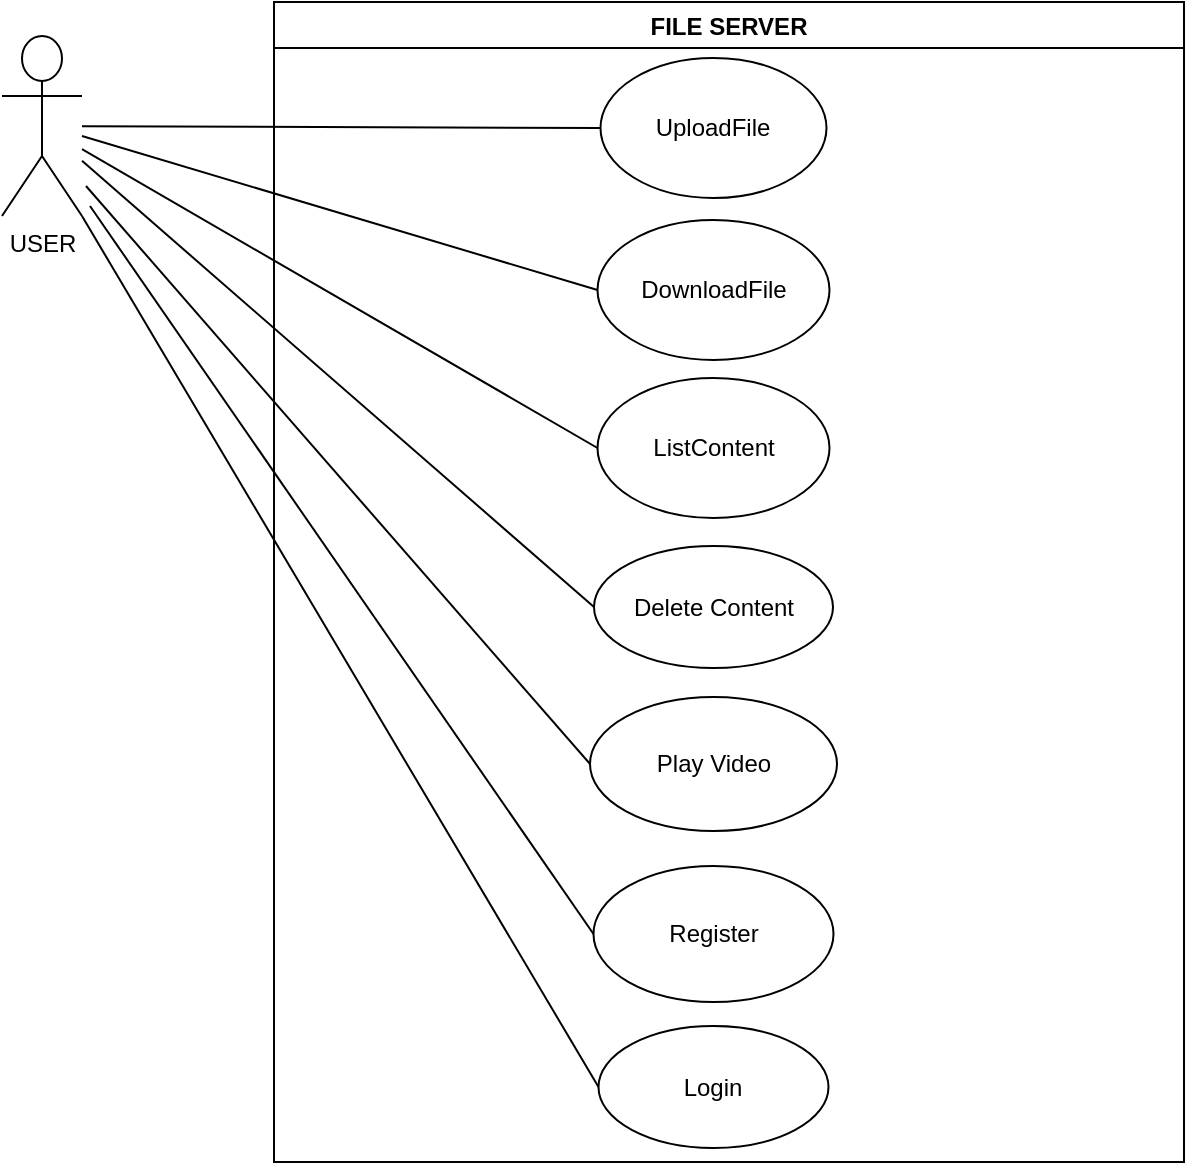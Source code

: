 <mxfile version="19.0.3" type="device" pages="4"><diagram id="EeJBIhjkBegoqjSQ6YEp" name="Use-case"><mxGraphModel dx="1344" dy="905" grid="0" gridSize="10" guides="1" tooltips="1" connect="1" arrows="1" fold="1" page="1" pageScale="1" pageWidth="827" pageHeight="1169" math="0" shadow="0"><root><mxCell id="0"/><mxCell id="1" parent="0"/><mxCell id="uM8WP2paJlvYeDujFQzd-6" value="FILE SERVER" style="swimlane;startSize=23;" parent="1" vertex="1"><mxGeometry x="204" y="171" width="455" height="580" as="geometry"/></mxCell><mxCell id="uM8WP2paJlvYeDujFQzd-2" value="UploadFile" style="ellipse;whiteSpace=wrap;html=1;" parent="uM8WP2paJlvYeDujFQzd-6" vertex="1"><mxGeometry x="163.25" y="28" width="113" height="70" as="geometry"/></mxCell><mxCell id="uM8WP2paJlvYeDujFQzd-4" value="ListContent" style="ellipse;whiteSpace=wrap;html=1;" parent="uM8WP2paJlvYeDujFQzd-6" vertex="1"><mxGeometry x="161.75" y="188" width="116" height="70" as="geometry"/></mxCell><mxCell id="5d1Lx1yHzE0QkXB0T-Az-1" value="Register" style="ellipse;whiteSpace=wrap;html=1;" parent="uM8WP2paJlvYeDujFQzd-6" vertex="1"><mxGeometry x="159.75" y="432" width="120" height="68" as="geometry"/></mxCell><mxCell id="5d1Lx1yHzE0QkXB0T-Az-2" value="Login" style="ellipse;whiteSpace=wrap;html=1;" parent="uM8WP2paJlvYeDujFQzd-6" vertex="1"><mxGeometry x="162.25" y="512" width="115" height="61" as="geometry"/></mxCell><mxCell id="uM8WP2paJlvYeDujFQzd-3" value="DownloadFile" style="ellipse;whiteSpace=wrap;html=1;" parent="uM8WP2paJlvYeDujFQzd-6" vertex="1"><mxGeometry x="161.75" y="109" width="116" height="70" as="geometry"/></mxCell><mxCell id="xj1HWLvAi2HjlQpmw6iJ-1" value="Delete Content" style="ellipse;whiteSpace=wrap;html=1;" parent="uM8WP2paJlvYeDujFQzd-6" vertex="1"><mxGeometry x="160" y="272" width="119.5" height="61" as="geometry"/></mxCell><mxCell id="0WSmdgTBMH_nV93c2GDQ-1" value="Play Video" style="ellipse;whiteSpace=wrap;html=1;" vertex="1" parent="uM8WP2paJlvYeDujFQzd-6"><mxGeometry x="158" y="347.5" width="123.5" height="67" as="geometry"/></mxCell><mxCell id="uM8WP2paJlvYeDujFQzd-7" value="USER" style="shape=umlActor;verticalLabelPosition=bottom;verticalAlign=top;html=1;outlineConnect=0;" parent="1" vertex="1"><mxGeometry x="68" y="188" width="40" height="90" as="geometry"/></mxCell><mxCell id="uM8WP2paJlvYeDujFQzd-8" value="" style="endArrow=none;html=1;rounded=0;entryX=0;entryY=0.5;entryDx=0;entryDy=0;" parent="1" source="uM8WP2paJlvYeDujFQzd-7" target="uM8WP2paJlvYeDujFQzd-2" edge="1"><mxGeometry width="50" height="50" relative="1" as="geometry"><mxPoint x="488" y="498" as="sourcePoint"/><mxPoint x="258" y="238" as="targetPoint"/></mxGeometry></mxCell><mxCell id="uM8WP2paJlvYeDujFQzd-9" value="" style="endArrow=none;html=1;rounded=0;entryX=0;entryY=0.5;entryDx=0;entryDy=0;" parent="1" target="uM8WP2paJlvYeDujFQzd-3" edge="1"><mxGeometry width="50" height="50" relative="1" as="geometry"><mxPoint x="108" y="238" as="sourcePoint"/><mxPoint x="538" y="448" as="targetPoint"/></mxGeometry></mxCell><mxCell id="uM8WP2paJlvYeDujFQzd-10" value="" style="endArrow=none;html=1;rounded=0;entryX=0;entryY=0.5;entryDx=0;entryDy=0;" parent="1" source="uM8WP2paJlvYeDujFQzd-7" target="uM8WP2paJlvYeDujFQzd-4" edge="1"><mxGeometry width="50" height="50" relative="1" as="geometry"><mxPoint x="488" y="498" as="sourcePoint"/><mxPoint x="538" y="448" as="targetPoint"/></mxGeometry></mxCell><mxCell id="jVTOp1nCeGpX_ZJLZRJU-1" value="" style="endArrow=none;html=1;rounded=0;entryX=0;entryY=0.5;entryDx=0;entryDy=0;" edge="1" parent="1" target="5d1Lx1yHzE0QkXB0T-Az-1"><mxGeometry width="50" height="50" relative="1" as="geometry"><mxPoint x="112" y="273" as="sourcePoint"/><mxPoint x="335" y="275" as="targetPoint"/></mxGeometry></mxCell><mxCell id="jVTOp1nCeGpX_ZJLZRJU-2" value="" style="endArrow=none;html=1;rounded=0;entryX=0;entryY=0.5;entryDx=0;entryDy=0;exitX=1;exitY=1;exitDx=0;exitDy=0;exitPerimeter=0;" edge="1" parent="1" source="uM8WP2paJlvYeDujFQzd-7" target="5d1Lx1yHzE0QkXB0T-Az-2"><mxGeometry width="50" height="50" relative="1" as="geometry"><mxPoint x="285" y="325" as="sourcePoint"/><mxPoint x="335" y="275" as="targetPoint"/></mxGeometry></mxCell><mxCell id="0WSmdgTBMH_nV93c2GDQ-2" value="" style="endArrow=none;html=1;rounded=0;exitX=0;exitY=0.5;exitDx=0;exitDy=0;" edge="1" parent="1" source="xj1HWLvAi2HjlQpmw6iJ-1" target="uM8WP2paJlvYeDujFQzd-7"><mxGeometry width="50" height="50" relative="1" as="geometry"><mxPoint x="387" y="571" as="sourcePoint"/><mxPoint x="437" y="521" as="targetPoint"/></mxGeometry></mxCell><mxCell id="0WSmdgTBMH_nV93c2GDQ-3" value="" style="endArrow=none;html=1;rounded=0;exitX=0;exitY=0.5;exitDx=0;exitDy=0;" edge="1" parent="1" source="0WSmdgTBMH_nV93c2GDQ-1"><mxGeometry width="50" height="50" relative="1" as="geometry"><mxPoint x="387" y="571" as="sourcePoint"/><mxPoint x="110" y="263" as="targetPoint"/></mxGeometry></mxCell></root></mxGraphModel></diagram><diagram id="G1uWt9WrHVmxkfWjM1ZV" name="Architecture"><mxGraphModel dx="996" dy="670" grid="1" gridSize="1" guides="1" tooltips="1" connect="1" arrows="1" fold="1" page="1" pageScale="1" pageWidth="827" pageHeight="1169" math="0" shadow="0"><root><mxCell id="0"/><mxCell id="1" parent="0"/><mxCell id="I7kYE-5e9qQktzF4u_Sr-1" value="UploadFile&#10;Controller" style="shape=module;align=left;spacingLeft=20;align=center;verticalAlign=top;" parent="1" vertex="1"><mxGeometry x="703" y="319" width="100" height="50" as="geometry"/></mxCell><mxCell id="I7kYE-5e9qQktzF4u_Sr-2" value="DownloadFile&#10;Controller&#10;" style="shape=module;align=left;spacingLeft=20;align=center;verticalAlign=top;" parent="1" vertex="1"><mxGeometry x="700.5" y="389" width="105" height="50" as="geometry"/></mxCell><mxCell id="I7kYE-5e9qQktzF4u_Sr-3" value="UploadFile" style="shape=module;align=left;spacingLeft=20;align=center;verticalAlign=top;" parent="1" vertex="1"><mxGeometry x="238" y="320" width="100" height="50" as="geometry"/></mxCell><mxCell id="I7kYE-5e9qQktzF4u_Sr-5" value="File&#10;Repository" style="shape=module;align=left;spacingLeft=20;align=center;verticalAlign=top;" parent="1" vertex="1"><mxGeometry x="484" y="368" width="100" height="61" as="geometry"/></mxCell><mxCell id="I7kYE-5e9qQktzF4u_Sr-10" value="" style="endArrow=open;html=1;rounded=0;entryX=0.102;entryY=0.819;entryDx=0;entryDy=0;entryPerimeter=0;exitX=1;exitY=0.75;exitDx=0;exitDy=0;endFill=0;" parent="1" source="I7kYE-5e9qQktzF4u_Sr-3" target="I7kYE-5e9qQktzF4u_Sr-5" edge="1"><mxGeometry width="50" height="50" relative="1" as="geometry"><mxPoint x="220" y="530" as="sourcePoint"/><mxPoint x="270" y="480" as="targetPoint"/><Array as="points"><mxPoint x="405" y="357"/><mxPoint x="405" y="371"/><mxPoint x="405" y="418"/></Array></mxGeometry></mxCell><mxCell id="I7kYE-5e9qQktzF4u_Sr-11" value="" style="endArrow=open;html=1;rounded=0;endFill=0;exitX=1.003;exitY=0.609;exitDx=0;exitDy=0;exitPerimeter=0;entryX=0.098;entryY=0.817;entryDx=0;entryDy=0;entryPerimeter=0;" parent="1" edge="1" target="I7kYE-5e9qQktzF4u_Sr-5" source="I7kYE-5e9qQktzF4u_Sr-4"><mxGeometry width="50" height="50" relative="1" as="geometry"><mxPoint x="384" y="440" as="sourcePoint"/><mxPoint x="435" y="414" as="targetPoint"/><Array as="points"><mxPoint x="405" y="440"/><mxPoint x="405" y="418"/></Array></mxGeometry></mxCell><mxCell id="I7kYE-5e9qQktzF4u_Sr-12" value="FileStorage" style="shape=module;align=left;spacingLeft=20;align=center;verticalAlign=top;" parent="1" vertex="1"><mxGeometry x="71" y="320" width="100" height="50" as="geometry"/></mxCell><mxCell id="I7kYE-5e9qQktzF4u_Sr-22" value="" style="endArrow=open;html=1;rounded=0;entryX=1;entryY=0.5;entryDx=0;entryDy=0;endFill=0;" parent="1" source="I7kYE-5e9qQktzF4u_Sr-1" target="I7kYE-5e9qQktzF4u_Sr-3" edge="1"><mxGeometry width="50" height="50" relative="1" as="geometry"><mxPoint x="507" y="233" as="sourcePoint"/><mxPoint x="557" y="183" as="targetPoint"/></mxGeometry></mxCell><mxCell id="I7kYE-5e9qQktzF4u_Sr-23" value="" style="endArrow=open;html=1;rounded=0;endFill=0;entryX=1;entryY=0.5;entryDx=0;entryDy=0;" parent="1" source="I7kYE-5e9qQktzF4u_Sr-3" edge="1" target="I7kYE-5e9qQktzF4u_Sr-12"><mxGeometry width="50" height="50" relative="1" as="geometry"><mxPoint x="246" y="272" as="sourcePoint"/><mxPoint x="183" y="345" as="targetPoint"/></mxGeometry></mxCell><mxCell id="I7kYE-5e9qQktzF4u_Sr-29" value="" style="endArrow=open;html=1;rounded=0;exitX=0.013;exitY=0.429;exitDx=0;exitDy=0;exitPerimeter=0;endFill=0;entryX=1;entryY=0.5;entryDx=0;entryDy=0;" parent="1" source="I7kYE-5e9qQktzF4u_Sr-4" edge="1" target="I7kYE-5e9qQktzF4u_Sr-12"><mxGeometry width="50" height="50" relative="1" as="geometry"><mxPoint x="249" y="428" as="sourcePoint"/><mxPoint x="183" y="345" as="targetPoint"/><Array as="points"><mxPoint x="218" y="430"/><mxPoint x="218" y="345"/></Array></mxGeometry></mxCell><mxCell id="I7kYE-5e9qQktzF4u_Sr-36" value="1" style="ellipse;whiteSpace=wrap;html=1;aspect=fixed;" parent="1" vertex="1"><mxGeometry x="609" y="391" width="14" height="14" as="geometry"/></mxCell><mxCell id="I7kYE-5e9qQktzF4u_Sr-50" value="" style="group" parent="1" vertex="1" connectable="0"><mxGeometry x="516" y="772" width="121" height="50" as="geometry"/></mxCell><mxCell id="I7kYE-5e9qQktzF4u_Sr-32" value="File&#10;Repository &#10;Impl&#10;" style="shape=module;align=left;spacingLeft=20;align=center;verticalAlign=top;" parent="I7kYE-5e9qQktzF4u_Sr-50" vertex="1"><mxGeometry x="23.148" width="97.852" height="50" as="geometry"/></mxCell><mxCell id="I7kYE-5e9qQktzF4u_Sr-41" value="1" style="ellipse;whiteSpace=wrap;html=1;aspect=fixed;" parent="I7kYE-5e9qQktzF4u_Sr-50" vertex="1"><mxGeometry y="18" width="14" height="14" as="geometry"/></mxCell><mxCell id="I7kYE-5e9qQktzF4u_Sr-48" value="" style="endArrow=none;html=1;rounded=0;entryX=1;entryY=0.5;entryDx=0;entryDy=0;" parent="I7kYE-5e9qQktzF4u_Sr-50" source="I7kYE-5e9qQktzF4u_Sr-32" target="I7kYE-5e9qQktzF4u_Sr-41" edge="1"><mxGeometry width="50" height="50" relative="1" as="geometry"><mxPoint x="-81.017" y="74" as="sourcePoint"/><mxPoint x="-28.409" y="24" as="targetPoint"/></mxGeometry></mxCell><mxCell id="I7kYE-5e9qQktzF4u_Sr-53" value="" style="rounded=0;whiteSpace=wrap;html=1;" parent="1" vertex="1"><mxGeometry x="46" y="873" width="762" height="6" as="geometry"/></mxCell><mxCell id="I7kYE-5e9qQktzF4u_Sr-54" value="" style="rounded=0;whiteSpace=wrap;html=1;" parent="1" vertex="1"><mxGeometry x="205" y="278" width="5" height="594" as="geometry"/></mxCell><mxCell id="I7kYE-5e9qQktzF4u_Sr-55" value="" style="rounded=0;whiteSpace=wrap;html=1;" parent="1" vertex="1"><mxGeometry x="366" y="279" width="4" height="589" as="geometry"/></mxCell><mxCell id="I7kYE-5e9qQktzF4u_Sr-56" value="" style="rounded=0;whiteSpace=wrap;html=1;" parent="1" vertex="1"><mxGeometry x="653" y="273" width="4" height="597" as="geometry"/></mxCell><mxCell id="I7kYE-5e9qQktzF4u_Sr-57" value="" style="rounded=0;whiteSpace=wrap;html=1;" parent="1" vertex="1"><mxGeometry x="371" y="725" width="283" height="6" as="geometry"/></mxCell><mxCell id="I7kYE-5e9qQktzF4u_Sr-58" value="&lt;b&gt;ENTITIES&lt;/b&gt;" style="text;html=1;strokeColor=none;fillColor=none;align=center;verticalAlign=middle;whiteSpace=wrap;rounded=0;" parent="1" vertex="1"><mxGeometry x="93" y="281" width="60" height="30" as="geometry"/></mxCell><mxCell id="I7kYE-5e9qQktzF4u_Sr-59" value="&lt;b&gt;USE CASES&lt;/b&gt;" style="text;html=1;strokeColor=none;fillColor=none;align=center;verticalAlign=middle;whiteSpace=wrap;rounded=0;" parent="1" vertex="1"><mxGeometry x="248" y="284" width="90" height="30" as="geometry"/></mxCell><mxCell id="I7kYE-5e9qQktzF4u_Sr-60" value="&lt;b&gt;PORTS ADAPTERS&lt;/b&gt;" style="text;html=1;strokeColor=none;fillColor=none;align=center;verticalAlign=middle;whiteSpace=wrap;rounded=0;" parent="1" vertex="1"><mxGeometry x="456.5" y="281" width="123.5" height="30" as="geometry"/></mxCell><mxCell id="I7kYE-5e9qQktzF4u_Sr-61" value="&lt;b&gt;CONTROLLERS&lt;/b&gt;" style="text;html=1;strokeColor=none;fillColor=none;align=center;verticalAlign=middle;whiteSpace=wrap;rounded=0;" parent="1" vertex="1"><mxGeometry x="682.5" y="281" width="123.5" height="30" as="geometry"/></mxCell><mxCell id="I7kYE-5e9qQktzF4u_Sr-62" value="&lt;b&gt;DOMAIN&lt;/b&gt;" style="rounded=0;whiteSpace=wrap;html=1;" parent="1" vertex="1"><mxGeometry x="72" y="254" width="300" height="24" as="geometry"/></mxCell><mxCell id="I7kYE-5e9qQktzF4u_Sr-63" value="&lt;b&gt;INFRAESTRUCTURE&lt;/b&gt;" style="rounded=0;whiteSpace=wrap;html=1;" parent="1" vertex="1"><mxGeometry x="376" y="254" width="446" height="24" as="geometry"/></mxCell><mxCell id="TTnFrPRrRyjFsVp7AvSo-1" value="" style="endArrow=open;html=1;rounded=0;exitX=1;exitY=0.5;exitDx=0;exitDy=0;entryX=0.101;entryY=0.819;entryDx=0;entryDy=0;entryPerimeter=0;endFill=0;" edge="1" parent="1" source="fj0h4HNrXzt5Np-dAHUd-5" target="I7kYE-5e9qQktzF4u_Sr-5"><mxGeometry width="50" height="50" relative="1" as="geometry"><mxPoint x="449" y="541" as="sourcePoint"/><mxPoint x="499" y="491" as="targetPoint"/><Array as="points"><mxPoint x="405" y="507"/><mxPoint x="405" y="418"/></Array></mxGeometry></mxCell><mxCell id="TTnFrPRrRyjFsVp7AvSo-3" value="" style="endArrow=open;html=1;rounded=0;exitX=1;exitY=0.5;exitDx=0;exitDy=0;entryX=0.1;entryY=0.817;entryDx=0;entryDy=0;entryPerimeter=0;endFill=0;" edge="1" parent="1" source="OT4lX9NL7OXoZ_Ml36OE-1" target="I7kYE-5e9qQktzF4u_Sr-5"><mxGeometry width="50" height="50" relative="1" as="geometry"><mxPoint x="466" y="608" as="sourcePoint"/><mxPoint x="516" y="558" as="targetPoint"/><Array as="points"><mxPoint x="405" y="581"/><mxPoint x="405" y="418"/></Array></mxGeometry></mxCell><mxCell id="TTnFrPRrRyjFsVp7AvSo-5" value="" style="endArrow=open;html=1;rounded=0;exitX=1;exitY=0.5;exitDx=0;exitDy=0;entryX=0.099;entryY=0.818;entryDx=0;entryDy=0;entryPerimeter=0;endFill=0;" edge="1" parent="1" source="fj0h4HNrXzt5Np-dAHUd-6" target="I7kYE-5e9qQktzF4u_Sr-5"><mxGeometry width="50" height="50" relative="1" as="geometry"><mxPoint x="446" y="651" as="sourcePoint"/><mxPoint x="496" y="601" as="targetPoint"/><Array as="points"><mxPoint x="405" y="648"/><mxPoint x="405" y="418"/><mxPoint x="429" y="418"/></Array></mxGeometry></mxCell><mxCell id="TTnFrPRrRyjFsVp7AvSo-6" value="" style="endArrow=open;html=1;rounded=0;endFill=0;exitX=1.003;exitY=0.609;exitDx=0;exitDy=0;exitPerimeter=0;entryX=0.098;entryY=0.817;entryDx=0;entryDy=0;entryPerimeter=0;" edge="1" parent="1" source="I7kYE-5e9qQktzF4u_Sr-4" target="I7kYE-5e9qQktzF4u_Sr-5"><mxGeometry width="50" height="50" relative="1" as="geometry"><mxPoint x="370.3" y="439.841" as="sourcePoint"/><mxPoint x="445.8" y="417.837" as="targetPoint"/><Array as="points"><mxPoint x="405" y="440"/><mxPoint x="405" y="418"/></Array></mxGeometry></mxCell><mxCell id="TTnFrPRrRyjFsVp7AvSo-7" value="ListFile&#10;Controller&#10;" style="shape=module;align=left;spacingLeft=20;align=center;verticalAlign=top;" vertex="1" parent="1"><mxGeometry x="700" y="479" width="106" height="50" as="geometry"/></mxCell><mxCell id="TTnFrPRrRyjFsVp7AvSo-8" value="DeleteFile&#10;Controller&#10;" style="shape=module;align=left;spacingLeft=20;align=center;verticalAlign=top;" vertex="1" parent="1"><mxGeometry x="699.625" y="548.5" width="106.75" height="50" as="geometry"/></mxCell><mxCell id="TTnFrPRrRyjFsVp7AvSo-9" value="PlayVideo&#10;Controller&#10;" style="shape=module;align=left;spacingLeft=20;align=center;verticalAlign=top;" vertex="1" parent="1"><mxGeometry x="701" y="623" width="104" height="50" as="geometry"/></mxCell><mxCell id="TTnFrPRrRyjFsVp7AvSo-10" value="" style="group" vertex="1" connectable="0" parent="1"><mxGeometry x="224" y="409" width="110" height="263" as="geometry"/></mxCell><mxCell id="I7kYE-5e9qQktzF4u_Sr-4" value="DownloadFile&#10;" style="shape=module;align=left;spacingLeft=20;align=center;verticalAlign=top;" parent="TTnFrPRrRyjFsVp7AvSo-10" vertex="1"><mxGeometry x="10" width="100" height="49" as="geometry"/></mxCell><mxCell id="fj0h4HNrXzt5Np-dAHUd-5" value="ListFile" style="shape=module;align=left;spacingLeft=20;align=center;verticalAlign=top;" parent="TTnFrPRrRyjFsVp7AvSo-10" vertex="1"><mxGeometry x="5" y="72" width="105" height="50" as="geometry"/></mxCell><mxCell id="fj0h4HNrXzt5Np-dAHUd-6" value="PlayVideo&#10;" style="shape=module;align=left;spacingLeft=20;align=center;verticalAlign=top;" parent="TTnFrPRrRyjFsVp7AvSo-10" vertex="1"><mxGeometry y="213" width="108" height="50" as="geometry"/></mxCell><mxCell id="OT4lX9NL7OXoZ_Ml36OE-1" value="Delete File&#10;" style="shape=module;align=left;spacingLeft=20;align=center;verticalAlign=top;" vertex="1" parent="TTnFrPRrRyjFsVp7AvSo-10"><mxGeometry x="3" y="146" width="105" height="50" as="geometry"/></mxCell><mxCell id="TTnFrPRrRyjFsVp7AvSo-12" value="Register User" style="shape=module;align=left;spacingLeft=20;align=center;verticalAlign=top;" vertex="1" parent="1"><mxGeometry x="222" y="693" width="109" height="50" as="geometry"/></mxCell><mxCell id="TTnFrPRrRyjFsVp7AvSo-13" value="Validate User" style="shape=module;align=left;spacingLeft=20;align=center;verticalAlign=top;" vertex="1" parent="1"><mxGeometry x="222" y="767" width="109" height="50" as="geometry"/></mxCell><mxCell id="TTnFrPRrRyjFsVp7AvSo-14" value="User&#10;Repository" style="shape=module;align=left;spacingLeft=20;align=center;verticalAlign=top;" vertex="1" parent="1"><mxGeometry x="474" y="658" width="100" height="61" as="geometry"/></mxCell><mxCell id="TTnFrPRrRyjFsVp7AvSo-15" value="3" style="ellipse;whiteSpace=wrap;html=1;aspect=fixed;" vertex="1" parent="1"><mxGeometry x="381" y="417" width="14" height="14" as="geometry"/></mxCell><mxCell id="TTnFrPRrRyjFsVp7AvSo-17" value="5" style="ellipse;whiteSpace=wrap;html=1;aspect=fixed;" vertex="1" parent="1"><mxGeometry x="380" y="562" width="14" height="14" as="geometry"/></mxCell><mxCell id="TTnFrPRrRyjFsVp7AvSo-19" value="" style="group" vertex="1" connectable="0" parent="1"><mxGeometry x="383" y="771" width="121" height="50" as="geometry"/></mxCell><mxCell id="TTnFrPRrRyjFsVp7AvSo-20" value="User&#10;Repository &#10;Impl&#10;" style="shape=module;align=left;spacingLeft=20;align=center;verticalAlign=top;" vertex="1" parent="TTnFrPRrRyjFsVp7AvSo-19"><mxGeometry x="23.148" width="97.852" height="50" as="geometry"/></mxCell><mxCell id="TTnFrPRrRyjFsVp7AvSo-21" value="2" style="ellipse;whiteSpace=wrap;html=1;aspect=fixed;" vertex="1" parent="TTnFrPRrRyjFsVp7AvSo-19"><mxGeometry y="18" width="14" height="14" as="geometry"/></mxCell><mxCell id="TTnFrPRrRyjFsVp7AvSo-22" value="" style="endArrow=none;html=1;rounded=0;entryX=1;entryY=0.5;entryDx=0;entryDy=0;" edge="1" parent="TTnFrPRrRyjFsVp7AvSo-19" source="TTnFrPRrRyjFsVp7AvSo-20" target="TTnFrPRrRyjFsVp7AvSo-21"><mxGeometry width="50" height="50" relative="1" as="geometry"><mxPoint x="-81.017" y="74" as="sourcePoint"/><mxPoint x="-28.409" y="24" as="targetPoint"/></mxGeometry></mxCell><mxCell id="TTnFrPRrRyjFsVp7AvSo-23" value="6" style="ellipse;whiteSpace=wrap;html=1;aspect=fixed;" vertex="1" parent="1"><mxGeometry x="380" y="626" width="14" height="14" as="geometry"/></mxCell><mxCell id="TTnFrPRrRyjFsVp7AvSo-24" value="User" style="shape=module;align=left;spacingLeft=20;align=center;verticalAlign=top;" vertex="1" parent="1"><mxGeometry x="59" y="696" width="109" height="50" as="geometry"/></mxCell><mxCell id="TTnFrPRrRyjFsVp7AvSo-25" value="" style="endArrow=open;html=1;rounded=0;entryX=0.103;entryY=0.891;entryDx=0;entryDy=0;entryPerimeter=0;exitX=0.993;exitY=0.377;exitDx=0;exitDy=0;exitPerimeter=0;endFill=0;" edge="1" parent="1" source="TTnFrPRrRyjFsVp7AvSo-12" target="TTnFrPRrRyjFsVp7AvSo-14"><mxGeometry width="50" height="50" relative="1" as="geometry"><mxPoint x="391" y="721" as="sourcePoint"/><mxPoint x="441" y="671" as="targetPoint"/></mxGeometry></mxCell><mxCell id="TTnFrPRrRyjFsVp7AvSo-26" value="" style="endArrow=open;html=1;rounded=0;exitX=1;exitY=0.5;exitDx=0;exitDy=0;endFill=0;entryX=0.101;entryY=0.894;entryDx=0;entryDy=0;entryPerimeter=0;" edge="1" parent="1" source="TTnFrPRrRyjFsVp7AvSo-13" target="TTnFrPRrRyjFsVp7AvSo-14"><mxGeometry width="50" height="50" relative="1" as="geometry"><mxPoint x="398" y="603" as="sourcePoint"/><mxPoint x="484" y="712" as="targetPoint"/><Array as="points"><mxPoint x="355" y="792"/><mxPoint x="355" y="712"/></Array></mxGeometry></mxCell><mxCell id="TTnFrPRrRyjFsVp7AvSo-27" value="" style="endArrow=open;html=1;rounded=0;endFill=0;entryX=0.991;entryY=0.298;entryDx=0;entryDy=0;entryPerimeter=0;" edge="1" parent="1" target="I7kYE-5e9qQktzF4u_Sr-4"><mxGeometry width="50" height="50" relative="1" as="geometry"><mxPoint x="381" y="424" as="sourcePoint"/><mxPoint x="337" y="422" as="targetPoint"/></mxGeometry></mxCell><mxCell id="TTnFrPRrRyjFsVp7AvSo-28" value="" style="endArrow=open;html=1;rounded=0;endFill=0;entryX=1;entryY=0.25;entryDx=0;entryDy=0;startArrow=none;" edge="1" parent="1" source="TTnFrPRrRyjFsVp7AvSo-16" target="fj0h4HNrXzt5Np-dAHUd-5"><mxGeometry width="50" height="50" relative="1" as="geometry"><mxPoint x="382" y="494" as="sourcePoint"/><mxPoint x="338" y="423" as="targetPoint"/><Array as="points"/></mxGeometry></mxCell><mxCell id="TTnFrPRrRyjFsVp7AvSo-16" value="4" style="ellipse;whiteSpace=wrap;html=1;aspect=fixed;" vertex="1" parent="1"><mxGeometry x="382" y="487" width="14" height="14" as="geometry"/></mxCell><mxCell id="TTnFrPRrRyjFsVp7AvSo-31" value="" style="endArrow=open;html=1;rounded=0;entryX=0.992;entryY=0.301;entryDx=0;entryDy=0;entryPerimeter=0;endFill=0;" edge="1" parent="1" target="OT4lX9NL7OXoZ_Ml36OE-1"><mxGeometry width="50" height="50" relative="1" as="geometry"><mxPoint x="379" y="570" as="sourcePoint"/><mxPoint x="485" y="544" as="targetPoint"/></mxGeometry></mxCell><mxCell id="TTnFrPRrRyjFsVp7AvSo-32" value="" style="endArrow=open;html=1;rounded=0;entryX=1;entryY=0.25;entryDx=0;entryDy=0;exitX=-0.13;exitY=0.613;exitDx=0;exitDy=0;exitPerimeter=0;endFill=0;" edge="1" parent="1" source="TTnFrPRrRyjFsVp7AvSo-23" target="fj0h4HNrXzt5Np-dAHUd-6"><mxGeometry width="50" height="50" relative="1" as="geometry"><mxPoint x="441" y="653" as="sourcePoint"/><mxPoint x="491" y="603" as="targetPoint"/></mxGeometry></mxCell><mxCell id="TTnFrPRrRyjFsVp7AvSo-34" value="2" style="ellipse;whiteSpace=wrap;html=1;aspect=fixed;" vertex="1" parent="1"><mxGeometry x="604" y="681.5" width="14" height="14" as="geometry"/></mxCell><mxCell id="TTnFrPRrRyjFsVp7AvSo-35" value="" style="endArrow=open;html=1;rounded=0;entryX=1;entryY=0.5;entryDx=0;entryDy=0;exitX=0;exitY=0.5;exitDx=0;exitDy=0;endFill=0;" edge="1" parent="1" source="I7kYE-5e9qQktzF4u_Sr-36" target="I7kYE-5e9qQktzF4u_Sr-5"><mxGeometry width="50" height="50" relative="1" as="geometry"><mxPoint x="540" y="517" as="sourcePoint"/><mxPoint x="590" y="467" as="targetPoint"/></mxGeometry></mxCell><mxCell id="uEDp5Jbg1OTeNd_LhUkH-1" value="" style="endArrow=open;html=1;rounded=0;entryX=1;entryY=0.328;entryDx=0;entryDy=0;entryPerimeter=0;endFill=0;" edge="1" parent="1" target="TTnFrPRrRyjFsVp7AvSo-24"><mxGeometry width="50" height="50" relative="1" as="geometry"><mxPoint x="221" y="712" as="sourcePoint"/><mxPoint x="199" y="627" as="targetPoint"/></mxGeometry></mxCell><mxCell id="uEDp5Jbg1OTeNd_LhUkH-2" value="" style="endArrow=open;html=1;rounded=0;entryX=0.992;entryY=0.337;entryDx=0;entryDy=0;entryPerimeter=0;exitX=0;exitY=0;exitDx=0;exitDy=15;exitPerimeter=0;endFill=0;" edge="1" parent="1" source="TTnFrPRrRyjFsVp7AvSo-13" target="TTnFrPRrRyjFsVp7AvSo-24"><mxGeometry width="50" height="50" relative="1" as="geometry"><mxPoint x="97" y="843" as="sourcePoint"/><mxPoint x="147" y="793" as="targetPoint"/><Array as="points"><mxPoint x="199" y="782"/><mxPoint x="200" y="712"/></Array></mxGeometry></mxCell><mxCell id="ADvkbInq0Q-F_M0sIx9l-1" value="" style="endArrow=open;html=1;rounded=0;entryX=1;entryY=0.5;entryDx=0;entryDy=0;exitX=0;exitY=0.5;exitDx=0;exitDy=0;endFill=0;" edge="1" parent="1" source="TTnFrPRrRyjFsVp7AvSo-34" target="TTnFrPRrRyjFsVp7AvSo-14"><mxGeometry width="50" height="50" relative="1" as="geometry"><mxPoint x="592" y="640" as="sourcePoint"/><mxPoint x="642" y="590" as="targetPoint"/></mxGeometry></mxCell><mxCell id="ADvkbInq0Q-F_M0sIx9l-3" value="3" style="ellipse;whiteSpace=wrap;html=1;aspect=fixed;" vertex="1" parent="1"><mxGeometry x="667" y="397" width="14" height="14" as="geometry"/></mxCell><mxCell id="ADvkbInq0Q-F_M0sIx9l-11" style="edgeStyle=orthogonalEdgeStyle;rounded=0;orthogonalLoop=1;jettySize=auto;html=1;entryX=0;entryY=0;entryDx=0;entryDy=15;entryPerimeter=0;endArrow=none;endFill=0;" edge="1" parent="1" source="ADvkbInq0Q-F_M0sIx9l-4" target="TTnFrPRrRyjFsVp7AvSo-7"><mxGeometry relative="1" as="geometry"/></mxCell><mxCell id="ADvkbInq0Q-F_M0sIx9l-4" value="4" style="ellipse;whiteSpace=wrap;html=1;aspect=fixed;fontStyle=1" vertex="1" parent="1"><mxGeometry x="668" y="486" width="14" height="14" as="geometry"/></mxCell><mxCell id="ADvkbInq0Q-F_M0sIx9l-13" style="edgeStyle=orthogonalEdgeStyle;rounded=0;orthogonalLoop=1;jettySize=auto;html=1;entryX=0;entryY=0;entryDx=0;entryDy=15;entryPerimeter=0;endArrow=none;endFill=0;" edge="1" parent="1" source="ADvkbInq0Q-F_M0sIx9l-7" target="TTnFrPRrRyjFsVp7AvSo-8"><mxGeometry relative="1" as="geometry"/></mxCell><mxCell id="ADvkbInq0Q-F_M0sIx9l-7" value="5" style="ellipse;whiteSpace=wrap;html=1;aspect=fixed;fontStyle=1" vertex="1" parent="1"><mxGeometry x="668" y="556" width="14" height="14" as="geometry"/></mxCell><mxCell id="ADvkbInq0Q-F_M0sIx9l-14" style="edgeStyle=orthogonalEdgeStyle;rounded=0;orthogonalLoop=1;jettySize=auto;html=1;entryX=-0.005;entryY=0.237;entryDx=0;entryDy=0;entryPerimeter=0;endArrow=none;endFill=0;" edge="1" parent="1" source="ADvkbInq0Q-F_M0sIx9l-8" target="TTnFrPRrRyjFsVp7AvSo-9"><mxGeometry relative="1" as="geometry"/></mxCell><mxCell id="ADvkbInq0Q-F_M0sIx9l-8" value="6" style="ellipse;whiteSpace=wrap;html=1;aspect=fixed;fontStyle=1" vertex="1" parent="1"><mxGeometry x="667" y="629" width="14" height="14" as="geometry"/></mxCell><mxCell id="ADvkbInq0Q-F_M0sIx9l-9" value="" style="endArrow=none;html=1;rounded=0;entryX=1;entryY=0.5;entryDx=0;entryDy=0;exitX=0;exitY=0;exitDx=0;exitDy=15;exitPerimeter=0;endFill=0;" edge="1" parent="1" source="I7kYE-5e9qQktzF4u_Sr-2" target="ADvkbInq0Q-F_M0sIx9l-3"><mxGeometry width="50" height="50" relative="1" as="geometry"><mxPoint x="577" y="532" as="sourcePoint"/><mxPoint x="627" y="482" as="targetPoint"/></mxGeometry></mxCell><mxCell id="ADvkbInq0Q-F_M0sIx9l-15" value="RegisterUser&#10;Controller&#10;" style="shape=module;align=left;spacingLeft=20;align=center;verticalAlign=top;" vertex="1" parent="1"><mxGeometry x="700" y="699" width="104" height="50" as="geometry"/></mxCell><mxCell id="ADvkbInq0Q-F_M0sIx9l-16" value="ValidateUser&#10;Controller&#10;" style="shape=module;align=left;spacingLeft=20;align=center;verticalAlign=top;" vertex="1" parent="1"><mxGeometry x="699" y="774" width="104" height="50" as="geometry"/></mxCell><mxCell id="ADvkbInq0Q-F_M0sIx9l-20" style="edgeStyle=orthogonalEdgeStyle;rounded=0;orthogonalLoop=1;jettySize=auto;html=1;entryX=0.029;entryY=0.28;entryDx=0;entryDy=0;entryPerimeter=0;endArrow=none;endFill=0;" edge="1" parent="1" source="ADvkbInq0Q-F_M0sIx9l-17" target="ADvkbInq0Q-F_M0sIx9l-15"><mxGeometry relative="1" as="geometry"/></mxCell><mxCell id="ADvkbInq0Q-F_M0sIx9l-17" value="7" style="ellipse;whiteSpace=wrap;html=1;aspect=fixed;" vertex="1" parent="1"><mxGeometry x="670" y="706" width="14" height="14" as="geometry"/></mxCell><mxCell id="ADvkbInq0Q-F_M0sIx9l-21" style="edgeStyle=orthogonalEdgeStyle;rounded=0;orthogonalLoop=1;jettySize=auto;html=1;entryX=0.019;entryY=0.32;entryDx=0;entryDy=0;entryPerimeter=0;endArrow=none;endFill=0;" edge="1" parent="1" source="ADvkbInq0Q-F_M0sIx9l-18" target="ADvkbInq0Q-F_M0sIx9l-16"><mxGeometry relative="1" as="geometry"/></mxCell><mxCell id="ADvkbInq0Q-F_M0sIx9l-18" value="8" style="ellipse;whiteSpace=wrap;html=1;aspect=fixed;" vertex="1" parent="1"><mxGeometry x="671" y="783" width="14" height="14" as="geometry"/></mxCell><mxCell id="ADvkbInq0Q-F_M0sIx9l-22" value="7" style="ellipse;whiteSpace=wrap;html=1;aspect=fixed;" vertex="1" parent="1"><mxGeometry x="378" y="695.5" width="14" height="14" as="geometry"/></mxCell><mxCell id="ADvkbInq0Q-F_M0sIx9l-23" value="8" style="ellipse;whiteSpace=wrap;html=1;aspect=fixed;" vertex="1" parent="1"><mxGeometry x="350" y="797" width="14" height="14" as="geometry"/></mxCell><mxCell id="ADvkbInq0Q-F_M0sIx9l-24" value="" style="endArrow=open;html=1;rounded=0;entryX=0.989;entryY=0.188;entryDx=0;entryDy=0;entryPerimeter=0;exitX=0;exitY=0.5;exitDx=0;exitDy=0;endFill=0;" edge="1" parent="1" source="ADvkbInq0Q-F_M0sIx9l-22" target="TTnFrPRrRyjFsVp7AvSo-12"><mxGeometry width="50" height="50" relative="1" as="geometry"><mxPoint x="417" y="713" as="sourcePoint"/><mxPoint x="467" y="663" as="targetPoint"/></mxGeometry></mxCell><mxCell id="97dvh3J4GImdP3uvd_B6-1" value="" style="endArrow=open;html=1;rounded=0;entryX=1;entryY=0.75;entryDx=0;entryDy=0;endFill=0;exitX=-0.041;exitY=0.554;exitDx=0;exitDy=0;exitPerimeter=0;" edge="1" parent="1" source="ADvkbInq0Q-F_M0sIx9l-23" target="TTnFrPRrRyjFsVp7AvSo-13"><mxGeometry width="50" height="50" relative="1" as="geometry"><mxPoint x="349" y="805" as="sourcePoint"/><mxPoint x="357" y="816" as="targetPoint"/><Array as="points"><mxPoint x="350" y="805"/></Array></mxGeometry></mxCell></root></mxGraphModel></diagram><diagram id="xZY65AJ8ITcnqaUuSqBv" name="Package"><mxGraphModel dx="1344" dy="905" grid="0" gridSize="3" guides="1" tooltips="1" connect="1" arrows="1" fold="1" page="1" pageScale="1" pageWidth="827" pageHeight="1169" math="0" shadow="0"><root><mxCell id="0"/><mxCell id="1" parent="0"/><mxCell id="e1l4RkiPoJEiOit1cTe1-1" value="domain" style="shape=folder;fontStyle=1;spacingTop=10;tabWidth=40;tabHeight=14;tabPosition=left;html=1;" parent="1" vertex="1"><mxGeometry x="126" y="159" width="135" height="42" as="geometry"/></mxCell><mxCell id="e1l4RkiPoJEiOit1cTe1-2" value="infraestructure" style="shape=folder;fontStyle=1;spacingTop=10;tabWidth=40;tabHeight=14;tabPosition=left;html=1;" parent="1" vertex="1"><mxGeometry x="122" y="479" width="135" height="42" as="geometry"/></mxCell><mxCell id="e1l4RkiPoJEiOit1cTe1-3" value="model" style="shape=folder;fontStyle=1;spacingTop=10;tabWidth=40;tabHeight=14;tabPosition=left;html=1;" parent="1" vertex="1"><mxGeometry x="186" y="213" width="123" height="42" as="geometry"/></mxCell><mxCell id="e1l4RkiPoJEiOit1cTe1-4" value="use-case" style="shape=folder;fontStyle=1;spacingTop=10;tabWidth=40;tabHeight=14;tabPosition=left;html=1;" parent="1" vertex="1"><mxGeometry x="177" y="372" width="123" height="42" as="geometry"/></mxCell><mxCell id="e1l4RkiPoJEiOit1cTe1-5" value="model1" style="shape=folder;fontStyle=1;spacingTop=10;tabWidth=40;tabHeight=14;tabPosition=left;html=1;" parent="1" vertex="1"><mxGeometry x="219" y="264" width="90" height="42" as="geometry"/></mxCell><mxCell id="e1l4RkiPoJEiOit1cTe1-6" value="gateways" style="shape=folder;fontStyle=1;spacingTop=10;tabWidth=40;tabHeight=14;tabPosition=left;html=1;" parent="1" vertex="1"><mxGeometry x="219" y="315" width="90" height="42" as="geometry"/></mxCell><mxCell id="e1l4RkiPoJEiOit1cTe1-7" value="use-case" style="shape=folder;fontStyle=1;spacingTop=10;tabWidth=40;tabHeight=14;tabPosition=left;html=1;" parent="1" vertex="1"><mxGeometry x="215" y="429" width="90" height="42" as="geometry"/></mxCell><mxCell id="e1l4RkiPoJEiOit1cTe1-8" value="driven-adapter" style="shape=folder;fontStyle=1;spacingTop=10;tabWidth=40;tabHeight=14;tabPosition=left;html=1;" parent="1" vertex="1"><mxGeometry x="165" y="534" width="135" height="42" as="geometry"/></mxCell><mxCell id="e1l4RkiPoJEiOit1cTe1-9" value="adapter-1" style="shape=folder;fontStyle=1;spacingTop=10;tabWidth=40;tabHeight=14;tabPosition=left;html=1;" parent="1" vertex="1"><mxGeometry x="198.5" y="591" width="135" height="42" as="geometry"/></mxCell><mxCell id="e1l4RkiPoJEiOit1cTe1-10" value="adapter-2" style="shape=folder;fontStyle=1;spacingTop=10;tabWidth=40;tabHeight=14;tabPosition=left;html=1;" parent="1" vertex="1"><mxGeometry x="198.5" y="642" width="135" height="42" as="geometry"/></mxCell><mxCell id="e1l4RkiPoJEiOit1cTe1-11" value="entry-point" style="shape=folder;fontStyle=1;spacingTop=10;tabWidth=40;tabHeight=14;tabPosition=left;html=1;" parent="1" vertex="1"><mxGeometry x="167" y="700" width="135" height="42" as="geometry"/></mxCell><mxCell id="e1l4RkiPoJEiOit1cTe1-12" value="controller" style="shape=folder;fontStyle=1;spacingTop=10;tabWidth=40;tabHeight=14;tabPosition=left;html=1;" parent="1" vertex="1"><mxGeometry x="198.5" y="756" width="135" height="42" as="geometry"/></mxCell><mxCell id="e1l4RkiPoJEiOit1cTe1-13" value="" style="endArrow=none;dashed=1;html=1;strokeWidth=1;rounded=0;entryX=0;entryY=0;entryDx=0;entryDy=28;entryPerimeter=0;exitX=0.126;exitY=1;exitDx=0;exitDy=0;exitPerimeter=0;" parent="1" source="e1l4RkiPoJEiOit1cTe1-1" target="e1l4RkiPoJEiOit1cTe1-3" edge="1"><mxGeometry width="50" height="50" relative="1" as="geometry"><mxPoint x="78" y="317" as="sourcePoint"/><mxPoint x="128" y="267" as="targetPoint"/><Array as="points"><mxPoint x="143" y="241"/></Array></mxGeometry></mxCell><mxCell id="e1l4RkiPoJEiOit1cTe1-16" value="" style="endArrow=none;dashed=1;html=1;rounded=0;strokeWidth=1;entryX=0;entryY=0;entryDx=0;entryDy=28;entryPerimeter=0;exitX=0.131;exitY=1.008;exitDx=0;exitDy=0;exitPerimeter=0;" parent="1" source="e1l4RkiPoJEiOit1cTe1-1" target="e1l4RkiPoJEiOit1cTe1-4" edge="1"><mxGeometry width="50" height="50" relative="1" as="geometry"><mxPoint x="81" y="416" as="sourcePoint"/><mxPoint x="131" y="366" as="targetPoint"/><Array as="points"><mxPoint x="144" y="400"/></Array></mxGeometry></mxCell><mxCell id="e1l4RkiPoJEiOit1cTe1-17" value="" style="endArrow=none;dashed=1;html=1;rounded=0;strokeWidth=1;entryX=0;entryY=0;entryDx=0;entryDy=28;entryPerimeter=0;exitX=0.046;exitY=1.008;exitDx=0;exitDy=0;exitPerimeter=0;" parent="1" source="e1l4RkiPoJEiOit1cTe1-3" target="e1l4RkiPoJEiOit1cTe1-5" edge="1"><mxGeometry width="50" height="50" relative="1" as="geometry"><mxPoint x="153" y="317" as="sourcePoint"/><mxPoint x="203" y="267" as="targetPoint"/><Array as="points"><mxPoint x="192" y="292"/></Array></mxGeometry></mxCell><mxCell id="e1l4RkiPoJEiOit1cTe1-18" value="" style="endArrow=none;dashed=1;html=1;rounded=0;strokeWidth=1;entryX=0;entryY=0;entryDx=0;entryDy=28;entryPerimeter=0;exitX=0.049;exitY=1.016;exitDx=0;exitDy=0;exitPerimeter=0;" parent="1" source="e1l4RkiPoJEiOit1cTe1-3" target="e1l4RkiPoJEiOit1cTe1-6" edge="1"><mxGeometry width="50" height="50" relative="1" as="geometry"><mxPoint x="162" y="374" as="sourcePoint"/><mxPoint x="212" y="324" as="targetPoint"/><Array as="points"><mxPoint x="192" y="343"/></Array></mxGeometry></mxCell><mxCell id="e1l4RkiPoJEiOit1cTe1-19" value="" style="endArrow=none;dashed=1;html=1;rounded=0;strokeWidth=1;entryX=0.049;entryY=1.002;entryDx=0;entryDy=0;entryPerimeter=0;exitX=0;exitY=0;exitDx=0;exitDy=28;exitPerimeter=0;" parent="1" source="e1l4RkiPoJEiOit1cTe1-8" target="e1l4RkiPoJEiOit1cTe1-2" edge="1"><mxGeometry width="50" height="50" relative="1" as="geometry"><mxPoint x="87" y="647" as="sourcePoint"/><mxPoint x="137" y="597" as="targetPoint"/><Array as="points"><mxPoint x="129" y="562"/></Array></mxGeometry></mxCell><mxCell id="e1l4RkiPoJEiOit1cTe1-20" value="" style="endArrow=none;dashed=1;html=1;rounded=0;strokeWidth=1;exitX=0;exitY=0;exitDx=0;exitDy=28;exitPerimeter=0;entryX=0.05;entryY=0.993;entryDx=0;entryDy=0;entryPerimeter=0;" parent="1" source="e1l4RkiPoJEiOit1cTe1-11" target="e1l4RkiPoJEiOit1cTe1-2" edge="1"><mxGeometry width="50" height="50" relative="1" as="geometry"><mxPoint x="60" y="782" as="sourcePoint"/><mxPoint x="129" y="522" as="targetPoint"/><Array as="points"><mxPoint x="129" y="728"/></Array></mxGeometry></mxCell><mxCell id="e1l4RkiPoJEiOit1cTe1-23" value="" style="endArrow=none;dashed=1;html=1;rounded=0;strokeWidth=1;entryX=0.066;entryY=0.999;entryDx=0;entryDy=0;entryPerimeter=0;" parent="1" target="e1l4RkiPoJEiOit1cTe1-8" edge="1"><mxGeometry width="50" height="50" relative="1" as="geometry"><mxPoint x="198" y="624" as="sourcePoint"/><mxPoint x="200" y="600" as="targetPoint"/><Array as="points"><mxPoint x="174" y="624"/></Array></mxGeometry></mxCell><mxCell id="e1l4RkiPoJEiOit1cTe1-24" value="" style="endArrow=none;dashed=1;html=1;rounded=0;strokeWidth=1;entryX=0.093;entryY=0.988;entryDx=0;entryDy=0;entryPerimeter=0;" parent="1" target="e1l4RkiPoJEiOit1cTe1-11" edge="1"><mxGeometry width="50" height="50" relative="1" as="geometry"><mxPoint x="198" y="783" as="sourcePoint"/><mxPoint x="137" y="759" as="targetPoint"/><Array as="points"><mxPoint x="180" y="783"/></Array></mxGeometry></mxCell><mxCell id="e1l4RkiPoJEiOit1cTe1-25" value="" style="endArrow=none;dashed=1;html=1;rounded=0;strokeWidth=1;exitX=0;exitY=0;exitDx=0;exitDy=28.0;exitPerimeter=0;" parent="1" source="e1l4RkiPoJEiOit1cTe1-10" edge="1"><mxGeometry width="50" height="50" relative="1" as="geometry"><mxPoint x="147" y="695" as="sourcePoint"/><mxPoint x="174" y="579" as="targetPoint"/><Array as="points"><mxPoint x="174" y="670"/></Array></mxGeometry></mxCell><mxCell id="e1l4RkiPoJEiOit1cTe1-26" value="app-main" style="shape=folder;fontStyle=1;spacingTop=10;tabWidth=40;tabHeight=14;tabPosition=left;html=1;" parent="1" vertex="1"><mxGeometry x="47" y="93" width="118" height="50" as="geometry"/></mxCell><mxCell id="e1l4RkiPoJEiOit1cTe1-27" value="" style="endArrow=none;dashed=1;html=1;rounded=0;strokeWidth=1;exitX=0;exitY=0;exitDx=0;exitDy=28;exitPerimeter=0;" parent="1" source="e1l4RkiPoJEiOit1cTe1-2" target="e1l4RkiPoJEiOit1cTe1-26" edge="1"><mxGeometry width="50" height="50" relative="1" as="geometry"><mxPoint x="106" y="747" as="sourcePoint"/><mxPoint x="65" y="234" as="targetPoint"/><Array as="points"><mxPoint x="102" y="507"/></Array></mxGeometry></mxCell><mxCell id="e1l4RkiPoJEiOit1cTe1-28" value="" style="endArrow=none;dashed=1;html=1;dashPattern=1 3;strokeWidth=2;rounded=0;exitX=0;exitY=0;exitDx=0;exitDy=28;exitPerimeter=0;" parent="1" source="e1l4RkiPoJEiOit1cTe1-1" edge="1"><mxGeometry width="50" height="50" relative="1" as="geometry"><mxPoint x="30" y="266" as="sourcePoint"/><mxPoint x="105" y="144" as="targetPoint"/><Array as="points"><mxPoint x="105" y="187"/></Array></mxGeometry></mxCell><mxCell id="e1l4RkiPoJEiOit1cTe1-29" value="helpers" style="shape=folder;fontStyle=1;spacingTop=10;tabWidth=40;tabHeight=14;tabPosition=left;html=1;" parent="1" vertex="1"><mxGeometry x="171" y="817" width="131" height="44" as="geometry"/></mxCell><mxCell id="e1l4RkiPoJEiOit1cTe1-30" value="" style="endArrow=none;dashed=1;html=1;rounded=0;strokeWidth=1;exitX=0;exitY=0;exitDx=0;exitDy=21.5;exitPerimeter=0;" parent="1" source="e1l4RkiPoJEiOit1cTe1-29" edge="1"><mxGeometry width="50" height="50" relative="1" as="geometry"><mxPoint x="129" y="840" as="sourcePoint"/><mxPoint x="129" y="522" as="targetPoint"/><Array as="points"><mxPoint x="129" y="839"/></Array></mxGeometry></mxCell><mxCell id="e1l4RkiPoJEiOit1cTe1-31" value="" style="endArrow=none;dashed=1;html=1;rounded=0;strokeWidth=1;entryX=0.122;entryY=1;entryDx=0;entryDy=0;entryPerimeter=0;exitX=0;exitY=0;exitDx=0;exitDy=35;exitPerimeter=0;" parent="1" source="e1l4RkiPoJEiOit1cTe1-7" target="e1l4RkiPoJEiOit1cTe1-4" edge="1"><mxGeometry width="50" height="50" relative="1" as="geometry"><mxPoint x="405" y="461" as="sourcePoint"/><mxPoint x="455" y="411" as="targetPoint"/><Array as="points"><mxPoint x="192" y="464"/></Array></mxGeometry></mxCell></root></mxGraphModel></diagram><diagram id="rM02kScl-pKZANwbpoxc" name="Class"><mxGraphModel dx="1344" dy="905" grid="1" gridSize="10" guides="1" tooltips="1" connect="1" arrows="1" fold="1" page="1" pageScale="1" pageWidth="980" pageHeight="1390" math="0" shadow="0"><root><mxCell id="0"/><mxCell id="1" parent="0"/><mxCell id="mCidG8f7f4YXorYgLt2a-2" value="FileStorage" style="swimlane;fontStyle=1;align=center;verticalAlign=top;childLayout=stackLayout;horizontal=1;startSize=26;horizontalStack=0;resizeParent=1;resizeParentMax=0;resizeLast=0;collapsible=1;marginBottom=0;" parent="1" vertex="1"><mxGeometry x="480" y="210" width="160" height="180" as="geometry"/></mxCell><mxCell id="mCidG8f7f4YXorYgLt2a-3" value="+ id: string&#10;+ name: string&#10;+ type: type.&#10;+ create date;&#10;+ content: string" style="text;strokeColor=none;fillColor=none;align=left;verticalAlign=top;spacingLeft=4;spacingRight=4;overflow=hidden;rotatable=0;points=[[0,0.5],[1,0.5]];portConstraint=eastwest;" parent="mCidG8f7f4YXorYgLt2a-2" vertex="1"><mxGeometry y="26" width="160" height="74" as="geometry"/></mxCell><mxCell id="mCidG8f7f4YXorYgLt2a-4" value="" style="line;strokeWidth=1;fillColor=none;align=left;verticalAlign=middle;spacingTop=-1;spacingLeft=3;spacingRight=3;rotatable=0;labelPosition=right;points=[];portConstraint=eastwest;" parent="mCidG8f7f4YXorYgLt2a-2" vertex="1"><mxGeometry y="100" width="160" height="8" as="geometry"/></mxCell><mxCell id="mCidG8f7f4YXorYgLt2a-5" value="+ method(type): type" style="text;strokeColor=none;fillColor=none;align=left;verticalAlign=top;spacingLeft=4;spacingRight=4;overflow=hidden;rotatable=0;points=[[0,0.5],[1,0.5]];portConstraint=eastwest;" parent="mCidG8f7f4YXorYgLt2a-2" vertex="1"><mxGeometry y="108" width="160" height="72" as="geometry"/></mxCell></root></mxGraphModel></diagram></mxfile>